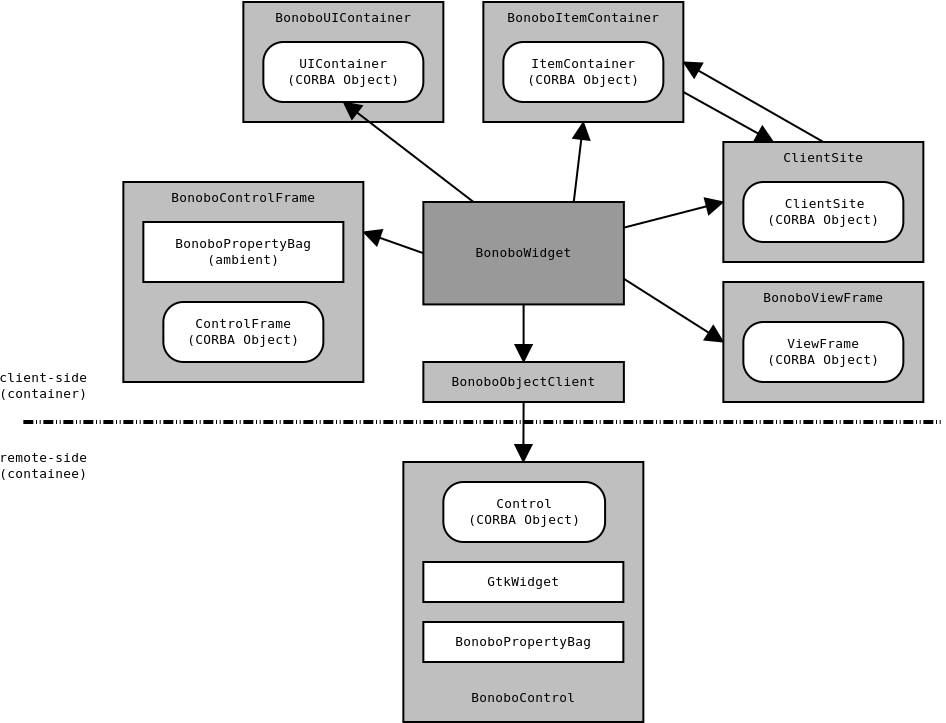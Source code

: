 <?xml version="1.0"?>
<diagram xmlns:dia="http://www.lysator.liu.se/~alla/dia/">
  <diagramdata>
    <attribute name="background">
      <color val="#ffffff"/>
    </attribute>
    <attribute name="paper">
      <composite type="paper">
        <attribute name="name">
          <string>#A4#</string>
        </attribute>
        <attribute name="tmargin">
          <real val="2.82"/>
        </attribute>
        <attribute name="bmargin">
          <real val="2.82"/>
        </attribute>
        <attribute name="lmargin">
          <real val="2.82"/>
        </attribute>
        <attribute name="rmargin">
          <real val="2.82"/>
        </attribute>
        <attribute name="is_portrait">
          <boolean val="true"/>
        </attribute>
        <attribute name="scaling">
          <real val="1"/>
        </attribute>
        <attribute name="fitto">
          <boolean val="false"/>
        </attribute>
      </composite>
    </attribute>
    <attribute name="grid">
      <composite type="grid">
        <attribute name="width_x">
          <real val="1"/>
        </attribute>
        <attribute name="width_y">
          <real val="1"/>
        </attribute>
        <attribute name="visible_x">
          <int val="1"/>
        </attribute>
        <attribute name="visible_y">
          <int val="1"/>
        </attribute>
      </composite>
    </attribute>
    <attribute name="guides">
      <composite type="guides">
        <attribute name="hguides"/>
        <attribute name="vguides"/>
      </composite>
    </attribute>
  </diagramdata>
  <layer name="Background" visible="true">
    <group>
      <object type="Flowchart - Box" version="0" id="O0">
        <attribute name="obj_pos">
          <point val="38,8"/>
        </attribute>
        <attribute name="obj_bb">
          <rectangle val="37.95,7.95;48.05,14.05"/>
        </attribute>
        <attribute name="elem_corner">
          <point val="38,8"/>
        </attribute>
        <attribute name="elem_width">
          <real val="10"/>
        </attribute>
        <attribute name="elem_height">
          <real val="6"/>
        </attribute>
        <attribute name="inner_color">
          <color val="#bfbfbf"/>
        </attribute>
        <attribute name="show_background">
          <boolean val="true"/>
        </attribute>
        <attribute name="padding">
          <real val="0.5"/>
        </attribute>
        <attribute name="text">
          <composite type="text">
            <attribute name="string">
              <string>##</string>
            </attribute>
            <attribute name="font">
              <font name="Courier"/>
            </attribute>
            <attribute name="height">
              <real val="0.8"/>
            </attribute>
            <attribute name="pos">
              <point val="43,11.229"/>
            </attribute>
            <attribute name="color">
              <color val="#000000"/>
            </attribute>
            <attribute name="alignment">
              <enum val="1"/>
            </attribute>
          </composite>
        </attribute>
      </object>
      <object type="Flowchart - Box" version="0" id="O1">
        <attribute name="obj_pos">
          <point val="39,10"/>
        </attribute>
        <attribute name="obj_bb">
          <rectangle val="38.95,9.95;47.05,13.05"/>
        </attribute>
        <attribute name="elem_corner">
          <point val="39,10"/>
        </attribute>
        <attribute name="elem_width">
          <real val="8"/>
        </attribute>
        <attribute name="elem_height">
          <real val="3"/>
        </attribute>
        <attribute name="show_background">
          <boolean val="true"/>
        </attribute>
        <attribute name="corner_radius">
          <real val="1"/>
        </attribute>
        <attribute name="padding">
          <real val="0.2"/>
        </attribute>
        <attribute name="text">
          <composite type="text">
            <attribute name="string">
              <string>#ClientSite
(CORBA Object)#</string>
            </attribute>
            <attribute name="font">
              <font name="Courier"/>
            </attribute>
            <attribute name="height">
              <real val="0.8"/>
            </attribute>
            <attribute name="pos">
              <point val="43,11.329"/>
            </attribute>
            <attribute name="color">
              <color val="#000000"/>
            </attribute>
            <attribute name="alignment">
              <enum val="1"/>
            </attribute>
          </composite>
        </attribute>
      </object>
      <object type="Standard - Text" version="0" id="O2">
        <attribute name="obj_pos">
          <point val="43,9"/>
        </attribute>
        <attribute name="obj_bb">
          <rectangle val="40.476,8.371;45.524,9.171"/>
        </attribute>
        <attribute name="text">
          <composite type="text">
            <attribute name="string">
              <string>#ClientSite#</string>
            </attribute>
            <attribute name="font">
              <font name="Courier"/>
            </attribute>
            <attribute name="height">
              <real val="0.8"/>
            </attribute>
            <attribute name="pos">
              <point val="43,9"/>
            </attribute>
            <attribute name="color">
              <color val="#000000"/>
            </attribute>
            <attribute name="alignment">
              <enum val="1"/>
            </attribute>
          </composite>
        </attribute>
      </object>
    </group>
    <object type="Flowchart - Box" version="0" id="O3">
      <attribute name="obj_pos">
        <point val="23,19"/>
      </attribute>
      <attribute name="obj_bb">
        <rectangle val="22.95,18.95;33.076,21.05"/>
      </attribute>
      <attribute name="elem_corner">
        <point val="23,19"/>
      </attribute>
      <attribute name="elem_width">
        <real val="10.026"/>
      </attribute>
      <attribute name="elem_height">
        <real val="2"/>
      </attribute>
      <attribute name="inner_color">
        <color val="#bfbfbf"/>
      </attribute>
      <attribute name="show_background">
        <boolean val="true"/>
      </attribute>
      <attribute name="padding">
        <real val="0.5"/>
      </attribute>
      <attribute name="text">
        <composite type="text">
          <attribute name="string">
            <string>#BonoboObjectClient#</string>
          </attribute>
          <attribute name="font">
            <font name="Courier"/>
          </attribute>
          <attribute name="height">
            <real val="0.8"/>
          </attribute>
          <attribute name="pos">
            <point val="28.013,20.229"/>
          </attribute>
          <attribute name="color">
            <color val="#000000"/>
          </attribute>
          <attribute name="alignment">
            <enum val="1"/>
          </attribute>
        </composite>
      </attribute>
    </object>
    <object type="Standard - Line" version="0" id="O4">
      <attribute name="obj_pos">
        <point val="28.013,16.121"/>
      </attribute>
      <attribute name="obj_bb">
        <rectangle val="27.163,15.271;28.863,19.85"/>
      </attribute>
      <attribute name="conn_endpoints">
        <point val="28.013,16.121"/>
        <point val="28.013,19"/>
      </attribute>
      <attribute name="numcp">
        <int val="1"/>
      </attribute>
      <attribute name="end_arrow">
        <enum val="3"/>
      </attribute>
      <attribute name="end_arrow_length">
        <real val="0.8"/>
      </attribute>
      <attribute name="end_arrow_width">
        <real val="0.8"/>
      </attribute>
      <connections>
        <connection handle="0" to="O5" connection="13"/>
        <connection handle="1" to="O3" connection="2"/>
      </connections>
    </object>
    <object type="Flowchart - Box" version="0" id="O5">
      <attribute name="obj_pos">
        <point val="23,11"/>
      </attribute>
      <attribute name="obj_bb">
        <rectangle val="22.95,10.95;33.076,16.171"/>
      </attribute>
      <attribute name="elem_corner">
        <point val="23,11"/>
      </attribute>
      <attribute name="elem_width">
        <real val="10.026"/>
      </attribute>
      <attribute name="elem_height">
        <real val="5.121"/>
      </attribute>
      <attribute name="border_width">
        <real val="0.1"/>
      </attribute>
      <attribute name="inner_color">
        <color val="#999999"/>
      </attribute>
      <attribute name="show_background">
        <boolean val="true"/>
      </attribute>
      <attribute name="padding">
        <real val="0.5"/>
      </attribute>
      <attribute name="text">
        <composite type="text">
          <attribute name="string">
            <string>#BonoboWidget#</string>
          </attribute>
          <attribute name="font">
            <font name="Courier"/>
          </attribute>
          <attribute name="height">
            <real val="0.8"/>
          </attribute>
          <attribute name="pos">
            <point val="28.013,13.79"/>
          </attribute>
          <attribute name="color">
            <color val="#000000"/>
          </attribute>
          <attribute name="alignment">
            <enum val="1"/>
          </attribute>
        </composite>
      </attribute>
    </object>
    <group>
      <object type="Flowchart - Box" version="0" id="O6">
        <attribute name="obj_pos">
          <point val="8,10"/>
        </attribute>
        <attribute name="obj_bb">
          <rectangle val="7.95,9.95;20.05,20.05"/>
        </attribute>
        <attribute name="elem_corner">
          <point val="8,10"/>
        </attribute>
        <attribute name="elem_width">
          <real val="12"/>
        </attribute>
        <attribute name="elem_height">
          <real val="10"/>
        </attribute>
        <attribute name="inner_color">
          <color val="#bfbfbf"/>
        </attribute>
        <attribute name="show_background">
          <boolean val="true"/>
        </attribute>
        <attribute name="padding">
          <real val="0.5"/>
        </attribute>
        <attribute name="text">
          <composite type="text">
            <attribute name="string">
              <string>##</string>
            </attribute>
            <attribute name="font">
              <font name="Courier"/>
            </attribute>
            <attribute name="height">
              <real val="0.8"/>
            </attribute>
            <attribute name="pos">
              <point val="14,15.229"/>
            </attribute>
            <attribute name="color">
              <color val="#000000"/>
            </attribute>
            <attribute name="alignment">
              <enum val="1"/>
            </attribute>
          </composite>
        </attribute>
      </object>
      <object type="Flowchart - Box" version="0" id="O7">
        <attribute name="obj_pos">
          <point val="10,16"/>
        </attribute>
        <attribute name="obj_bb">
          <rectangle val="9.95,15.95;18.05,19.05"/>
        </attribute>
        <attribute name="elem_corner">
          <point val="10,16"/>
        </attribute>
        <attribute name="elem_width">
          <real val="8"/>
        </attribute>
        <attribute name="elem_height">
          <real val="3"/>
        </attribute>
        <attribute name="show_background">
          <boolean val="true"/>
        </attribute>
        <attribute name="corner_radius">
          <real val="1"/>
        </attribute>
        <attribute name="padding">
          <real val="0.2"/>
        </attribute>
        <attribute name="text">
          <composite type="text">
            <attribute name="string">
              <string>#ControlFrame
(CORBA Object)#</string>
            </attribute>
            <attribute name="font">
              <font name="Courier"/>
            </attribute>
            <attribute name="height">
              <real val="0.8"/>
            </attribute>
            <attribute name="pos">
              <point val="14,17.329"/>
            </attribute>
            <attribute name="color">
              <color val="#000000"/>
            </attribute>
            <attribute name="alignment">
              <enum val="1"/>
            </attribute>
          </composite>
        </attribute>
      </object>
      <object type="Standard - Text" version="0" id="O8">
        <attribute name="obj_pos">
          <point val="14,11"/>
        </attribute>
        <attribute name="obj_bb">
          <rectangle val="9.537,10.371;18.463,11.171"/>
        </attribute>
        <attribute name="text">
          <composite type="text">
            <attribute name="string">
              <string>#BonoboControlFrame#</string>
            </attribute>
            <attribute name="font">
              <font name="Courier"/>
            </attribute>
            <attribute name="height">
              <real val="0.8"/>
            </attribute>
            <attribute name="pos">
              <point val="14,11"/>
            </attribute>
            <attribute name="color">
              <color val="#000000"/>
            </attribute>
            <attribute name="alignment">
              <enum val="1"/>
            </attribute>
          </composite>
        </attribute>
      </object>
      <object type="Flowchart - Box" version="0" id="O9">
        <attribute name="obj_pos">
          <point val="9,12"/>
        </attribute>
        <attribute name="obj_bb">
          <rectangle val="8.95,11.95;19.05,15.05"/>
        </attribute>
        <attribute name="elem_corner">
          <point val="9,12"/>
        </attribute>
        <attribute name="elem_width">
          <real val="10"/>
        </attribute>
        <attribute name="elem_height">
          <real val="3"/>
        </attribute>
        <attribute name="show_background">
          <boolean val="true"/>
        </attribute>
        <attribute name="padding">
          <real val="0.5"/>
        </attribute>
        <attribute name="text">
          <composite type="text">
            <attribute name="string">
              <string>#BonoboPropertyBag
(ambient)#</string>
            </attribute>
            <attribute name="font">
              <font name="Courier"/>
            </attribute>
            <attribute name="height">
              <real val="0.8"/>
            </attribute>
            <attribute name="pos">
              <point val="14,13.329"/>
            </attribute>
            <attribute name="color">
              <color val="#000000"/>
            </attribute>
            <attribute name="alignment">
              <enum val="1"/>
            </attribute>
          </composite>
        </attribute>
      </object>
    </group>
    <object type="Standard - Line" version="0" id="O10">
      <attribute name="obj_pos">
        <point val="23,13.561"/>
      </attribute>
      <attribute name="obj_bb">
        <rectangle val="19.15,11.65;23.85,14.411"/>
      </attribute>
      <attribute name="conn_endpoints">
        <point val="23,13.561"/>
        <point val="20,12.5"/>
      </attribute>
      <attribute name="numcp">
        <int val="1"/>
      </attribute>
      <attribute name="end_arrow">
        <enum val="3"/>
      </attribute>
      <attribute name="end_arrow_length">
        <real val="0.8"/>
      </attribute>
      <attribute name="end_arrow_width">
        <real val="0.8"/>
      </attribute>
      <connections>
        <connection handle="0" to="O5" connection="7"/>
        <connection handle="1" to="O6" connection="6"/>
      </connections>
    </object>
    <object type="Standard - Line" version="0" id="O11">
      <attribute name="obj_pos">
        <point val="33.026,14.841"/>
      </attribute>
      <attribute name="obj_bb">
        <rectangle val="32.176,13.991;38.85,18.85"/>
      </attribute>
      <attribute name="conn_endpoints">
        <point val="33.026,14.841"/>
        <point val="38,18"/>
      </attribute>
      <attribute name="numcp">
        <int val="1"/>
      </attribute>
      <attribute name="end_arrow">
        <enum val="3"/>
      </attribute>
      <attribute name="end_arrow_length">
        <real val="0.8"/>
      </attribute>
      <attribute name="end_arrow_width">
        <real val="0.8"/>
      </attribute>
      <connections>
        <connection handle="0" to="O5" connection="10"/>
        <connection handle="1" to="O25" connection="7"/>
      </connections>
    </object>
    <object type="Standard - Line" version="0" id="O12">
      <attribute name="obj_pos">
        <point val="33.026,12.28"/>
      </attribute>
      <attribute name="obj_bb">
        <rectangle val="32.176,10.15;38.85,13.13"/>
      </attribute>
      <attribute name="conn_endpoints">
        <point val="33.026,12.28"/>
        <point val="38,11"/>
      </attribute>
      <attribute name="numcp">
        <int val="1"/>
      </attribute>
      <attribute name="end_arrow">
        <enum val="3"/>
      </attribute>
      <attribute name="end_arrow_length">
        <real val="0.8"/>
      </attribute>
      <attribute name="end_arrow_width">
        <real val="0.8"/>
      </attribute>
      <connections>
        <connection handle="0" to="O5" connection="6"/>
        <connection handle="1" to="O0" connection="7"/>
      </connections>
    </object>
    <group>
      <object type="Flowchart - Box" version="0" id="O13">
        <attribute name="obj_pos">
          <point val="14,1"/>
        </attribute>
        <attribute name="obj_bb">
          <rectangle val="13.95,0.95;24.05,7.05"/>
        </attribute>
        <attribute name="elem_corner">
          <point val="14,1"/>
        </attribute>
        <attribute name="elem_width">
          <real val="10"/>
        </attribute>
        <attribute name="elem_height">
          <real val="6"/>
        </attribute>
        <attribute name="inner_color">
          <color val="#bfbfbf"/>
        </attribute>
        <attribute name="show_background">
          <boolean val="true"/>
        </attribute>
        <attribute name="padding">
          <real val="0.5"/>
        </attribute>
        <attribute name="text">
          <composite type="text">
            <attribute name="string">
              <string>##</string>
            </attribute>
            <attribute name="font">
              <font name="Courier"/>
            </attribute>
            <attribute name="height">
              <real val="0.8"/>
            </attribute>
            <attribute name="pos">
              <point val="19,4.229"/>
            </attribute>
            <attribute name="color">
              <color val="#000000"/>
            </attribute>
            <attribute name="alignment">
              <enum val="1"/>
            </attribute>
          </composite>
        </attribute>
      </object>
      <object type="Flowchart - Box" version="0" id="O14">
        <attribute name="obj_pos">
          <point val="15,3"/>
        </attribute>
        <attribute name="obj_bb">
          <rectangle val="14.95,2.95;23.05,6.05"/>
        </attribute>
        <attribute name="elem_corner">
          <point val="15,3"/>
        </attribute>
        <attribute name="elem_width">
          <real val="8"/>
        </attribute>
        <attribute name="elem_height">
          <real val="3"/>
        </attribute>
        <attribute name="show_background">
          <boolean val="true"/>
        </attribute>
        <attribute name="corner_radius">
          <real val="1"/>
        </attribute>
        <attribute name="padding">
          <real val="0.2"/>
        </attribute>
        <attribute name="text">
          <composite type="text">
            <attribute name="string">
              <string>#UIContainer
(CORBA Object)#</string>
            </attribute>
            <attribute name="font">
              <font name="Courier"/>
            </attribute>
            <attribute name="height">
              <real val="0.8"/>
            </attribute>
            <attribute name="pos">
              <point val="19,4.329"/>
            </attribute>
            <attribute name="color">
              <color val="#000000"/>
            </attribute>
            <attribute name="alignment">
              <enum val="1"/>
            </attribute>
          </composite>
        </attribute>
      </object>
      <object type="Standard - Text" version="0" id="O15">
        <attribute name="obj_pos">
          <point val="19,2"/>
        </attribute>
        <attribute name="obj_bb">
          <rectangle val="14.779,1.371;23.221,2.171"/>
        </attribute>
        <attribute name="text">
          <composite type="text">
            <attribute name="string">
              <string>#BonoboUIContainer#</string>
            </attribute>
            <attribute name="font">
              <font name="Courier"/>
            </attribute>
            <attribute name="height">
              <real val="0.8"/>
            </attribute>
            <attribute name="pos">
              <point val="19,2"/>
            </attribute>
            <attribute name="color">
              <color val="#000000"/>
            </attribute>
            <attribute name="alignment">
              <enum val="1"/>
            </attribute>
          </composite>
        </attribute>
      </object>
    </group>
    <object type="Standard - Line" version="0" id="O16">
      <attribute name="obj_pos">
        <point val="25.507,11"/>
      </attribute>
      <attribute name="obj_bb">
        <rectangle val="18.15,5.15;26.357,11.85"/>
      </attribute>
      <attribute name="conn_endpoints">
        <point val="25.507,11"/>
        <point val="19,6"/>
      </attribute>
      <attribute name="numcp">
        <int val="1"/>
      </attribute>
      <attribute name="end_arrow">
        <enum val="3"/>
      </attribute>
      <attribute name="end_arrow_length">
        <real val="0.8"/>
      </attribute>
      <attribute name="end_arrow_width">
        <real val="0.8"/>
      </attribute>
      <connections>
        <connection handle="0" to="O5" connection="1"/>
        <connection handle="1" to="O14" connection="13"/>
      </connections>
    </object>
    <object type="Standard - Line" version="0" id="O17">
      <attribute name="obj_pos">
        <point val="30.52,11"/>
      </attribute>
      <attribute name="obj_bb">
        <rectangle val="29.67,6.15;31.85,11.85"/>
      </attribute>
      <attribute name="conn_endpoints">
        <point val="30.52,11"/>
        <point val="31,7"/>
      </attribute>
      <attribute name="numcp">
        <int val="1"/>
      </attribute>
      <attribute name="end_arrow">
        <enum val="3"/>
      </attribute>
      <attribute name="end_arrow_length">
        <real val="0.8"/>
      </attribute>
      <attribute name="end_arrow_width">
        <real val="0.8"/>
      </attribute>
      <connections>
        <connection handle="0" to="O5" connection="3"/>
        <connection handle="1" to="O28" connection="13"/>
      </connections>
    </object>
    <group>
      <object type="Standard - Box" version="0" id="O18">
        <attribute name="obj_pos">
          <point val="22,24"/>
        </attribute>
        <attribute name="obj_bb">
          <rectangle val="21.95,23.95;34.05,37.05"/>
        </attribute>
        <attribute name="elem_corner">
          <point val="22,24"/>
        </attribute>
        <attribute name="elem_width">
          <real val="12"/>
        </attribute>
        <attribute name="elem_height">
          <real val="13"/>
        </attribute>
        <attribute name="inner_color">
          <color val="#bfbfbf"/>
        </attribute>
        <attribute name="show_background">
          <boolean val="true"/>
        </attribute>
      </object>
      <object type="Flowchart - Box" version="0" id="O19">
        <attribute name="obj_pos">
          <point val="24,25"/>
        </attribute>
        <attribute name="obj_bb">
          <rectangle val="23.95,24.95;32.137,28.05"/>
        </attribute>
        <attribute name="elem_corner">
          <point val="24,25"/>
        </attribute>
        <attribute name="elem_width">
          <real val="8.087"/>
        </attribute>
        <attribute name="elem_height">
          <real val="3"/>
        </attribute>
        <attribute name="show_background">
          <boolean val="true"/>
        </attribute>
        <attribute name="corner_radius">
          <real val="1"/>
        </attribute>
        <attribute name="padding">
          <real val="0.2"/>
        </attribute>
        <attribute name="text">
          <composite type="text">
            <attribute name="string">
              <string>#Control
(CORBA Object)#</string>
            </attribute>
            <attribute name="font">
              <font name="Courier"/>
            </attribute>
            <attribute name="height">
              <real val="0.8"/>
            </attribute>
            <attribute name="pos">
              <point val="28.044,26.329"/>
            </attribute>
            <attribute name="color">
              <color val="#000000"/>
            </attribute>
            <attribute name="alignment">
              <enum val="1"/>
            </attribute>
          </composite>
        </attribute>
      </object>
      <object type="Standard - Text" version="0" id="O20">
        <attribute name="obj_pos">
          <point val="28,36"/>
        </attribute>
        <attribute name="obj_bb">
          <rectangle val="24.749,35.371;31.251,36.171"/>
        </attribute>
        <attribute name="text">
          <composite type="text">
            <attribute name="string">
              <string>#BonoboControl#</string>
            </attribute>
            <attribute name="font">
              <font name="Courier"/>
            </attribute>
            <attribute name="height">
              <real val="0.8"/>
            </attribute>
            <attribute name="pos">
              <point val="28,36"/>
            </attribute>
            <attribute name="color">
              <color val="#000000"/>
            </attribute>
            <attribute name="alignment">
              <enum val="1"/>
            </attribute>
          </composite>
        </attribute>
      </object>
      <object type="Flowchart - Box" version="0" id="O21">
        <attribute name="obj_pos">
          <point val="23,29"/>
        </attribute>
        <attribute name="obj_bb">
          <rectangle val="22.95,28.95;33.05,31.05"/>
        </attribute>
        <attribute name="elem_corner">
          <point val="23,29"/>
        </attribute>
        <attribute name="elem_width">
          <real val="10"/>
        </attribute>
        <attribute name="elem_height">
          <real val="2"/>
        </attribute>
        <attribute name="show_background">
          <boolean val="true"/>
        </attribute>
        <attribute name="padding">
          <real val="0.5"/>
        </attribute>
        <attribute name="text">
          <composite type="text">
            <attribute name="string">
              <string>#GtkWidget#</string>
            </attribute>
            <attribute name="font">
              <font name="Courier"/>
            </attribute>
            <attribute name="height">
              <real val="0.8"/>
            </attribute>
            <attribute name="pos">
              <point val="28,30.229"/>
            </attribute>
            <attribute name="color">
              <color val="#000000"/>
            </attribute>
            <attribute name="alignment">
              <enum val="1"/>
            </attribute>
          </composite>
        </attribute>
      </object>
      <object type="Flowchart - Box" version="0" id="O22">
        <attribute name="obj_pos">
          <point val="23,32"/>
        </attribute>
        <attribute name="obj_bb">
          <rectangle val="22.95,31.95;33.05,34.05"/>
        </attribute>
        <attribute name="elem_corner">
          <point val="23,32"/>
        </attribute>
        <attribute name="elem_width">
          <real val="10"/>
        </attribute>
        <attribute name="elem_height">
          <real val="2"/>
        </attribute>
        <attribute name="show_background">
          <boolean val="true"/>
        </attribute>
        <attribute name="padding">
          <real val="0.5"/>
        </attribute>
        <attribute name="text">
          <composite type="text">
            <attribute name="string">
              <string>#BonoboPropertyBag#</string>
            </attribute>
            <attribute name="font">
              <font name="Courier"/>
            </attribute>
            <attribute name="height">
              <real val="0.8"/>
            </attribute>
            <attribute name="pos">
              <point val="28,33.229"/>
            </attribute>
            <attribute name="color">
              <color val="#000000"/>
            </attribute>
            <attribute name="alignment">
              <enum val="1"/>
            </attribute>
          </composite>
        </attribute>
      </object>
    </group>
    <object type="Standard - Line" version="0" id="O23">
      <attribute name="obj_pos">
        <point val="28.013,21"/>
      </attribute>
      <attribute name="obj_bb">
        <rectangle val="27.15,20.15;28.863,24.85"/>
      </attribute>
      <attribute name="conn_endpoints">
        <point val="28.013,21"/>
        <point val="28,24"/>
      </attribute>
      <attribute name="numcp">
        <int val="1"/>
      </attribute>
      <attribute name="end_arrow">
        <enum val="3"/>
      </attribute>
      <attribute name="end_arrow_length">
        <real val="0.8"/>
      </attribute>
      <attribute name="end_arrow_width">
        <real val="0.8"/>
      </attribute>
      <connections>
        <connection handle="0" to="O3" connection="13"/>
        <connection handle="1" to="O18" connection="1"/>
      </connections>
    </object>
    <object type="Standard - Line" version="0" id="O24">
      <attribute name="obj_pos">
        <point val="43,8"/>
      </attribute>
      <attribute name="obj_bb">
        <rectangle val="35.15,3.15;43.85,8.85"/>
      </attribute>
      <attribute name="conn_endpoints">
        <point val="43,8"/>
        <point val="36,4"/>
      </attribute>
      <attribute name="numcp">
        <int val="1"/>
      </attribute>
      <attribute name="end_arrow">
        <enum val="3"/>
      </attribute>
      <attribute name="end_arrow_length">
        <real val="0.8"/>
      </attribute>
      <attribute name="end_arrow_width">
        <real val="0.8"/>
      </attribute>
      <connections>
        <connection handle="0" to="O0" connection="2"/>
        <connection handle="1" to="O28" connection="8"/>
      </connections>
    </object>
    <group>
      <object type="Flowchart - Box" version="0" id="O25">
        <attribute name="obj_pos">
          <point val="38,15"/>
        </attribute>
        <attribute name="obj_bb">
          <rectangle val="37.95,14.95;48.05,21.05"/>
        </attribute>
        <attribute name="elem_corner">
          <point val="38,15"/>
        </attribute>
        <attribute name="elem_width">
          <real val="10"/>
        </attribute>
        <attribute name="elem_height">
          <real val="6"/>
        </attribute>
        <attribute name="inner_color">
          <color val="#bfbfbf"/>
        </attribute>
        <attribute name="show_background">
          <boolean val="true"/>
        </attribute>
        <attribute name="padding">
          <real val="0.5"/>
        </attribute>
        <attribute name="text">
          <composite type="text">
            <attribute name="string">
              <string>##</string>
            </attribute>
            <attribute name="font">
              <font name="Courier"/>
            </attribute>
            <attribute name="height">
              <real val="0.8"/>
            </attribute>
            <attribute name="pos">
              <point val="43,18.229"/>
            </attribute>
            <attribute name="color">
              <color val="#000000"/>
            </attribute>
            <attribute name="alignment">
              <enum val="1"/>
            </attribute>
          </composite>
        </attribute>
      </object>
      <object type="Flowchart - Box" version="0" id="O26">
        <attribute name="obj_pos">
          <point val="39,17"/>
        </attribute>
        <attribute name="obj_bb">
          <rectangle val="38.95,16.95;47.05,20.05"/>
        </attribute>
        <attribute name="elem_corner">
          <point val="39,17"/>
        </attribute>
        <attribute name="elem_width">
          <real val="8"/>
        </attribute>
        <attribute name="elem_height">
          <real val="3"/>
        </attribute>
        <attribute name="show_background">
          <boolean val="true"/>
        </attribute>
        <attribute name="corner_radius">
          <real val="1"/>
        </attribute>
        <attribute name="padding">
          <real val="0.2"/>
        </attribute>
        <attribute name="text">
          <composite type="text">
            <attribute name="string">
              <string>#ViewFrame
(CORBA Object)#</string>
            </attribute>
            <attribute name="font">
              <font name="Courier"/>
            </attribute>
            <attribute name="height">
              <real val="0.8"/>
            </attribute>
            <attribute name="pos">
              <point val="43,18.329"/>
            </attribute>
            <attribute name="color">
              <color val="#000000"/>
            </attribute>
            <attribute name="alignment">
              <enum val="1"/>
            </attribute>
          </composite>
        </attribute>
      </object>
      <object type="Standard - Text" version="0" id="O27">
        <attribute name="obj_pos">
          <point val="43,16"/>
        </attribute>
        <attribute name="obj_bb">
          <rectangle val="39.264,15.371;46.736,16.171"/>
        </attribute>
        <attribute name="text">
          <composite type="text">
            <attribute name="string">
              <string>#BonoboViewFrame#</string>
            </attribute>
            <attribute name="font">
              <font name="Courier"/>
            </attribute>
            <attribute name="height">
              <real val="0.8"/>
            </attribute>
            <attribute name="pos">
              <point val="43,16"/>
            </attribute>
            <attribute name="color">
              <color val="#000000"/>
            </attribute>
            <attribute name="alignment">
              <enum val="1"/>
            </attribute>
          </composite>
        </attribute>
      </object>
    </group>
    <group>
      <object type="Flowchart - Box" version="0" id="O28">
        <attribute name="obj_pos">
          <point val="26,1"/>
        </attribute>
        <attribute name="obj_bb">
          <rectangle val="25.95,0.95;36.05,7.05"/>
        </attribute>
        <attribute name="elem_corner">
          <point val="26,1"/>
        </attribute>
        <attribute name="elem_width">
          <real val="10"/>
        </attribute>
        <attribute name="elem_height">
          <real val="6"/>
        </attribute>
        <attribute name="inner_color">
          <color val="#bfbfbf"/>
        </attribute>
        <attribute name="show_background">
          <boolean val="true"/>
        </attribute>
        <attribute name="padding">
          <real val="0.5"/>
        </attribute>
        <attribute name="text">
          <composite type="text">
            <attribute name="string">
              <string>##</string>
            </attribute>
            <attribute name="font">
              <font name="Courier"/>
            </attribute>
            <attribute name="height">
              <real val="0.8"/>
            </attribute>
            <attribute name="pos">
              <point val="31,4.229"/>
            </attribute>
            <attribute name="color">
              <color val="#000000"/>
            </attribute>
            <attribute name="alignment">
              <enum val="1"/>
            </attribute>
          </composite>
        </attribute>
      </object>
      <object type="Flowchart - Box" version="0" id="O29">
        <attribute name="obj_pos">
          <point val="27,3"/>
        </attribute>
        <attribute name="obj_bb">
          <rectangle val="26.95,2.95;35.05,6.05"/>
        </attribute>
        <attribute name="elem_corner">
          <point val="27,3"/>
        </attribute>
        <attribute name="elem_width">
          <real val="8"/>
        </attribute>
        <attribute name="elem_height">
          <real val="3"/>
        </attribute>
        <attribute name="show_background">
          <boolean val="true"/>
        </attribute>
        <attribute name="corner_radius">
          <real val="1"/>
        </attribute>
        <attribute name="padding">
          <real val="0.2"/>
        </attribute>
        <attribute name="text">
          <composite type="text">
            <attribute name="string">
              <string>#ItemContainer
(CORBA Object)#</string>
            </attribute>
            <attribute name="font">
              <font name="Courier"/>
            </attribute>
            <attribute name="height">
              <real val="0.8"/>
            </attribute>
            <attribute name="pos">
              <point val="31,4.329"/>
            </attribute>
            <attribute name="color">
              <color val="#000000"/>
            </attribute>
            <attribute name="alignment">
              <enum val="1"/>
            </attribute>
          </composite>
        </attribute>
      </object>
      <object type="Standard - Text" version="0" id="O30">
        <attribute name="obj_pos">
          <point val="31,2"/>
        </attribute>
        <attribute name="obj_bb">
          <rectangle val="26.294,1.371;35.706,2.171"/>
        </attribute>
        <attribute name="text">
          <composite type="text">
            <attribute name="string">
              <string>#BonoboItemContainer#</string>
            </attribute>
            <attribute name="font">
              <font name="Courier"/>
            </attribute>
            <attribute name="height">
              <real val="0.8"/>
            </attribute>
            <attribute name="pos">
              <point val="31,2"/>
            </attribute>
            <attribute name="color">
              <color val="#000000"/>
            </attribute>
            <attribute name="alignment">
              <enum val="1"/>
            </attribute>
          </composite>
        </attribute>
      </object>
    </group>
    <group>
      <object type="Standard - Line" version="0" id="O31">
        <attribute name="obj_pos">
          <point val="3,22"/>
        </attribute>
        <attribute name="obj_bb">
          <rectangle val="2.9,21.9;49.1,22.1"/>
        </attribute>
        <attribute name="conn_endpoints">
          <point val="3,22"/>
          <point val="49,22"/>
        </attribute>
        <attribute name="numcp">
          <int val="1"/>
        </attribute>
        <attribute name="line_width">
          <real val="0.2"/>
        </attribute>
        <attribute name="line_style">
          <enum val="3"/>
        </attribute>
        <attribute name="dashlength">
          <real val="0.5"/>
        </attribute>
      </object>
      <object type="Standard - Text" version="0" id="O32">
        <attribute name="obj_pos">
          <point val="4,20"/>
        </attribute>
        <attribute name="obj_bb">
          <rectangle val="1.234,19.371;6.766,20.971"/>
        </attribute>
        <attribute name="text">
          <composite type="text">
            <attribute name="string">
              <string>#client-side
(container)#</string>
            </attribute>
            <attribute name="font">
              <font name="Courier"/>
            </attribute>
            <attribute name="height">
              <real val="0.8"/>
            </attribute>
            <attribute name="pos">
              <point val="4,20"/>
            </attribute>
            <attribute name="color">
              <color val="#000000"/>
            </attribute>
            <attribute name="alignment">
              <enum val="1"/>
            </attribute>
          </composite>
        </attribute>
      </object>
      <object type="Standard - Text" version="0" id="O33">
        <attribute name="obj_pos">
          <point val="4,24"/>
        </attribute>
        <attribute name="obj_bb">
          <rectangle val="1.234,23.371;6.766,24.971"/>
        </attribute>
        <attribute name="text">
          <composite type="text">
            <attribute name="string">
              <string>#remote-side
(containee)#</string>
            </attribute>
            <attribute name="font">
              <font name="Courier"/>
            </attribute>
            <attribute name="height">
              <real val="0.8"/>
            </attribute>
            <attribute name="pos">
              <point val="4,24"/>
            </attribute>
            <attribute name="color">
              <color val="#000000"/>
            </attribute>
            <attribute name="alignment">
              <enum val="1"/>
            </attribute>
          </composite>
        </attribute>
      </object>
    </group>
    <object type="Standard - Line" version="0" id="O34">
      <attribute name="obj_pos">
        <point val="36,5.5"/>
      </attribute>
      <attribute name="obj_bb">
        <rectangle val="35.15,4.65;41.35,8.85"/>
      </attribute>
      <attribute name="conn_endpoints">
        <point val="36,5.5"/>
        <point val="40.5,8"/>
      </attribute>
      <attribute name="numcp">
        <int val="1"/>
      </attribute>
      <attribute name="end_arrow">
        <enum val="3"/>
      </attribute>
      <attribute name="end_arrow_length">
        <real val="0.8"/>
      </attribute>
      <attribute name="end_arrow_width">
        <real val="0.8"/>
      </attribute>
      <connections>
        <connection handle="0" to="O28" connection="10"/>
        <connection handle="1" to="O0" connection="1"/>
      </connections>
    </object>
  </layer>
</diagram>
